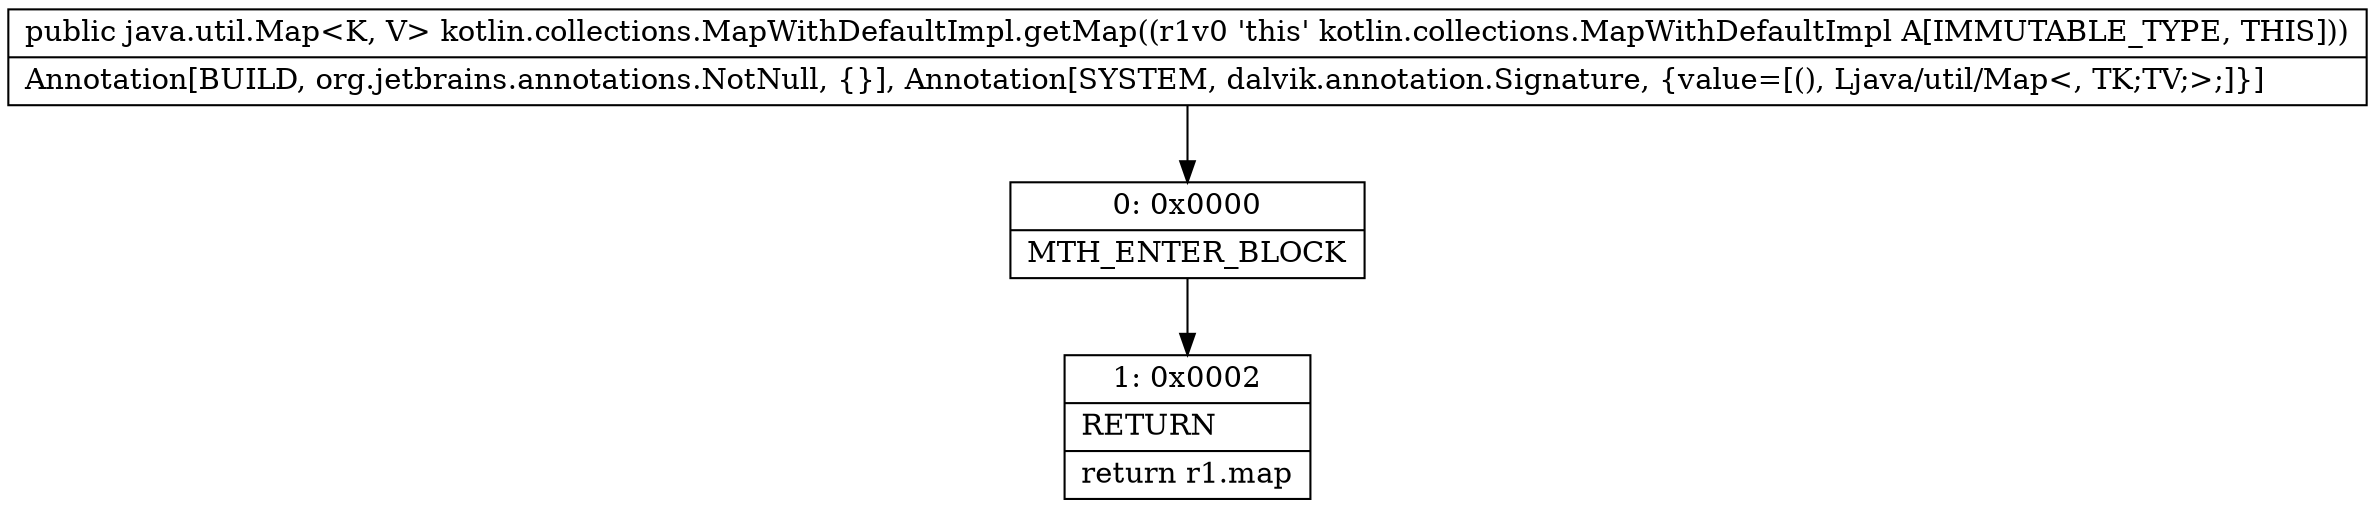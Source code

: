 digraph "CFG forkotlin.collections.MapWithDefaultImpl.getMap()Ljava\/util\/Map;" {
Node_0 [shape=record,label="{0\:\ 0x0000|MTH_ENTER_BLOCK\l}"];
Node_1 [shape=record,label="{1\:\ 0x0002|RETURN\l|return r1.map\l}"];
MethodNode[shape=record,label="{public java.util.Map\<K, V\> kotlin.collections.MapWithDefaultImpl.getMap((r1v0 'this' kotlin.collections.MapWithDefaultImpl A[IMMUTABLE_TYPE, THIS]))  | Annotation[BUILD, org.jetbrains.annotations.NotNull, \{\}], Annotation[SYSTEM, dalvik.annotation.Signature, \{value=[(), Ljava\/util\/Map\<, TK;TV;\>;]\}]\l}"];
MethodNode -> Node_0;
Node_0 -> Node_1;
}

